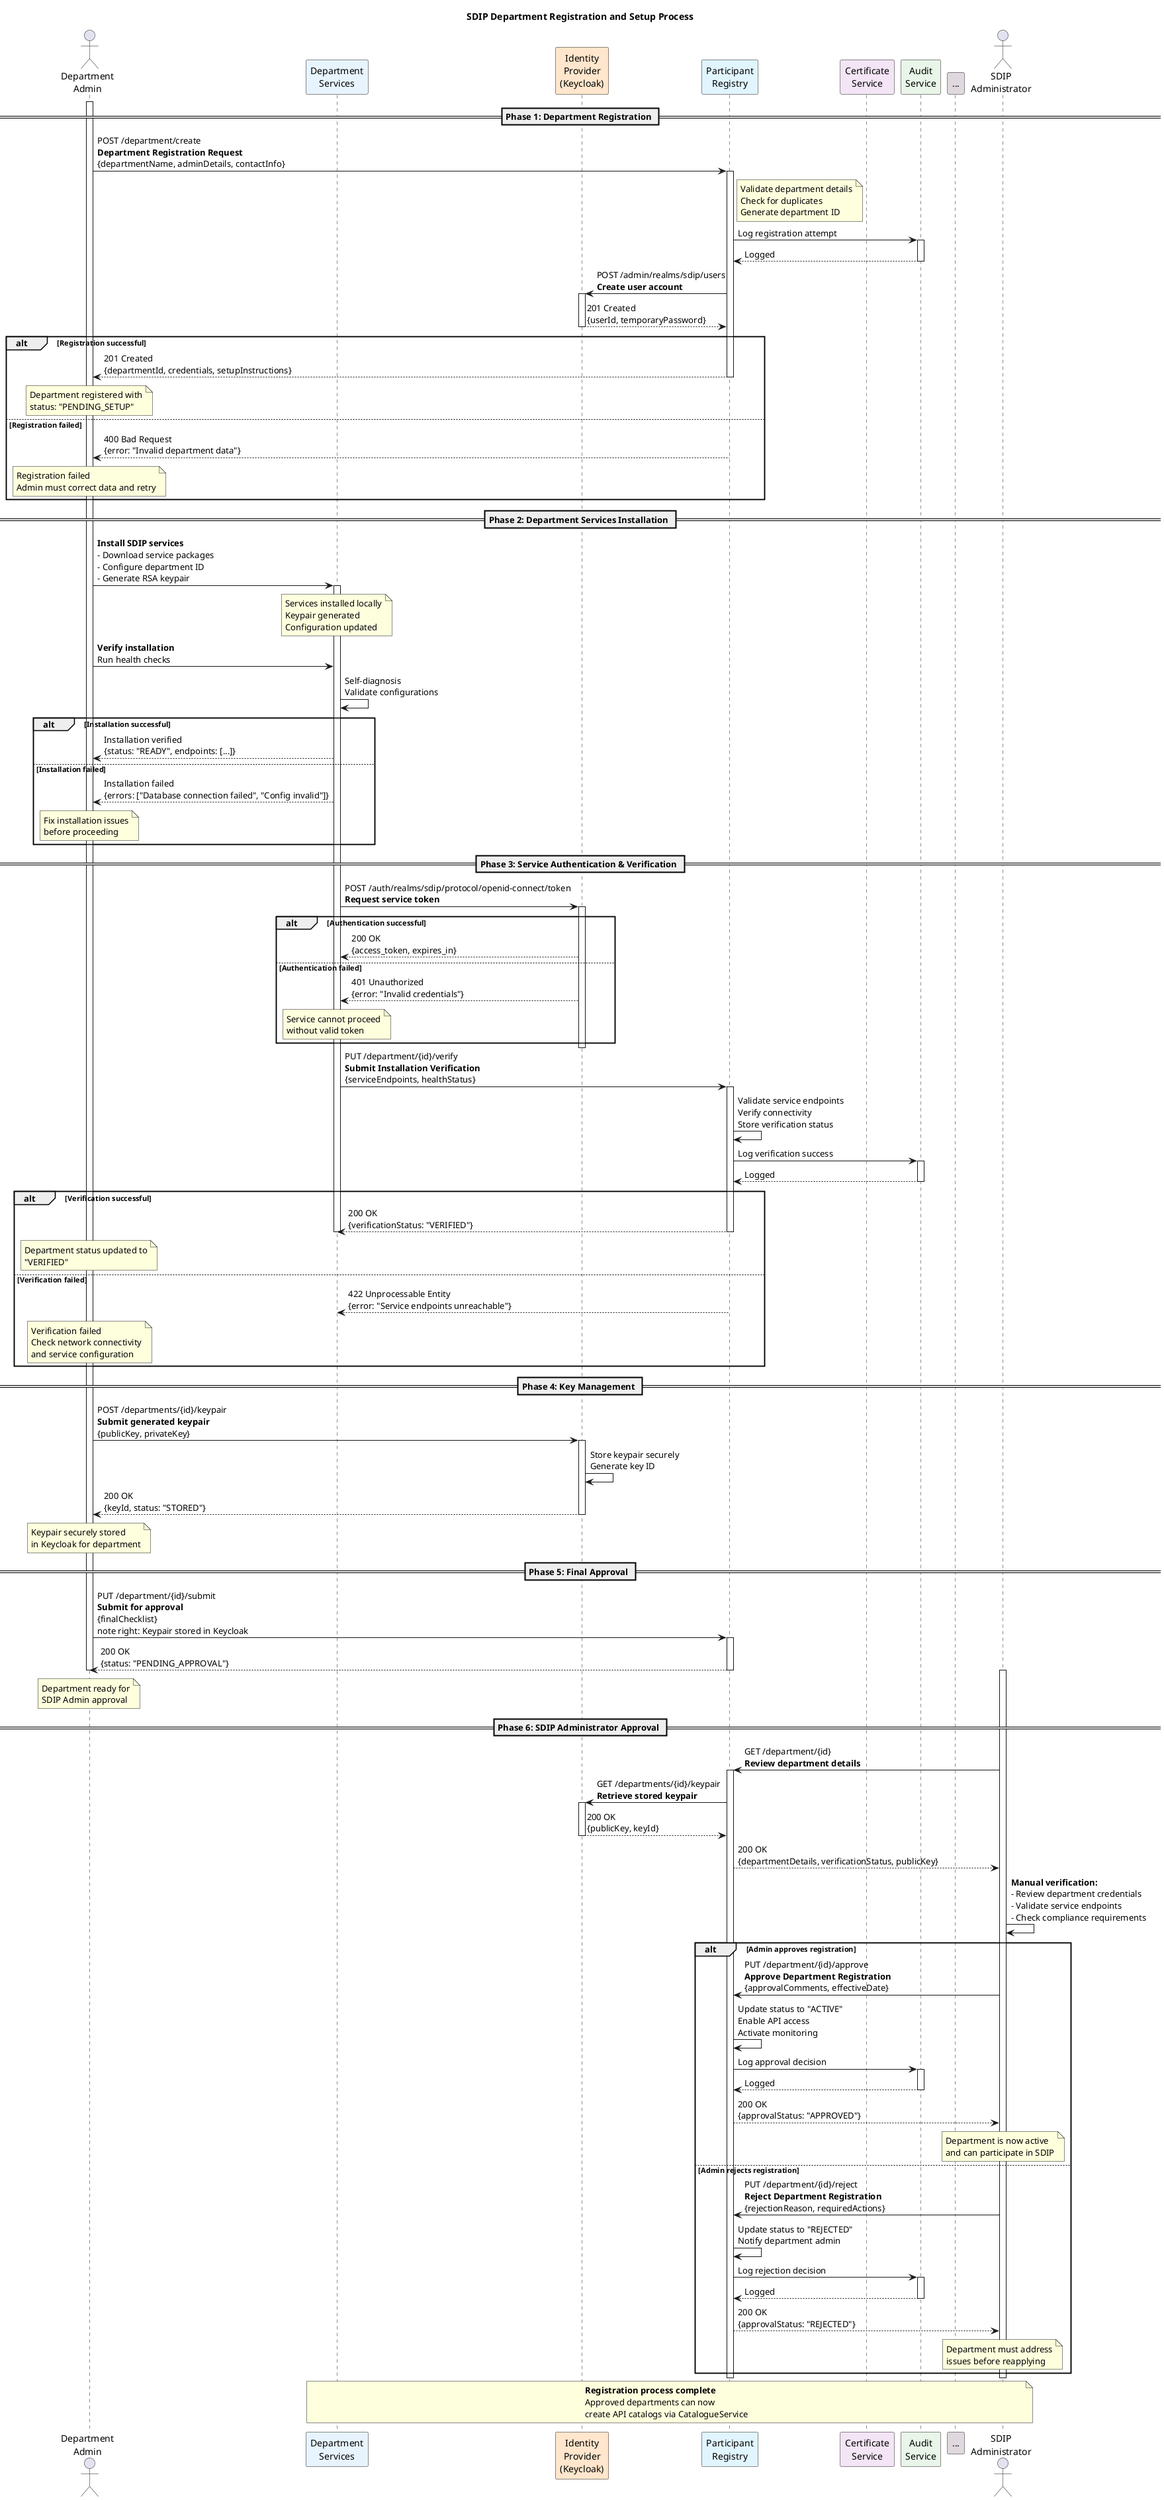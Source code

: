 @startuml
title SDIP Department Registration and Setup Process

actor Dept1Admin as "Department\nAdmin" order 1
participant ld1Dept as "Department\nServices" order 2 #E8F4FD
participant Keycloak as "Identity\nProvider\n(Keycloak)" order 3 #FFE6CC
participant ParticipantRegistry as "Participant\nRegistry" order 4 #E1F5FE
participant CertificateService as "Certificate\nService" order 5 #F3E5F5
participant AuditService as "Audit\nService" order 6 #E8F5E8
participant otherServices as "..." order 7 #DFd9Df
actor SDIPAdmin as "SDIP\nAdministrator" order 8

!define ACTIVATED_COLOR #FFFFCC

== Phase 1: Department Registration ==

activate Dept1Admin
Dept1Admin -> ParticipantRegistry: POST /department/create\n**Department Registration Request**\n{departmentName, adminDetails, contactInfo}
activate ParticipantRegistry
note right of ParticipantRegistry: Validate department details\nCheck for duplicates\nGenerate department ID
ParticipantRegistry -> AuditService: Log registration attempt
activate AuditService
AuditService --> ParticipantRegistry: Logged
deactivate AuditService

ParticipantRegistry -> Keycloak: POST /admin/realms/sdip/users\n**Create user account**
activate Keycloak
Keycloak --> ParticipantRegistry: 201 Created\n{userId, temporaryPassword}
deactivate Keycloak

alt Registration successful
    ParticipantRegistry --> Dept1Admin: 201 Created\n{departmentId, credentials, setupInstructions}
    deactivate ParticipantRegistry
    note over Dept1Admin: Department registered with\nstatus: "PENDING_SETUP"
else Registration failed
    ParticipantRegistry --> Dept1Admin: 400 Bad Request\n{error: "Invalid department data"}
    deactivate ParticipantRegistry
    note over Dept1Admin: Registration failed\nAdmin must correct data and retry
end

== Phase 2: Department Services Installation ==

Dept1Admin -> ld1Dept: **Install SDIP services**\n- Download service packages\n- Configure department ID\n- Generate RSA keypair
activate ld1Dept
note over ld1Dept: Services installed locally\nKeypair generated\nConfiguration updated

Dept1Admin -> ld1Dept: **Verify installation**\nRun health checks
ld1Dept -> ld1Dept: Self-diagnosis\nValidate configurations

alt Installation successful
    ld1Dept --> Dept1Admin: Installation verified\n{status: "READY", endpoints: [...]}
else Installation failed
    ld1Dept --> Dept1Admin: Installation failed\n{errors: ["Database connection failed", "Config invalid"]}
    note over Dept1Admin: Fix installation issues\nbefore proceeding
end

== Phase 3: Service Authentication & Verification ==

ld1Dept -> Keycloak: POST /auth/realms/sdip/protocol/openid-connect/token\n**Request service token**
activate Keycloak

alt Authentication successful
    Keycloak --> ld1Dept: 200 OK\n{access_token, expires_in}
else Authentication failed
    Keycloak --> ld1Dept: 401 Unauthorized\n{error: "Invalid credentials"}
    note over ld1Dept: Service cannot proceed\nwithout valid token
end
deactivate Keycloak

ld1Dept -> ParticipantRegistry: PUT /department/{id}/verify\n**Submit Installation Verification**\n{serviceEndpoints, healthStatus}
activate ParticipantRegistry
ParticipantRegistry -> ParticipantRegistry: Validate service endpoints\nVerify connectivity\nStore verification status

ParticipantRegistry -> AuditService: Log verification success
activate AuditService
AuditService --> ParticipantRegistry: Logged
deactivate AuditService

alt Verification successful
    ParticipantRegistry --> ld1Dept: 200 OK\n{verificationStatus: "VERIFIED"}
    deactivate ParticipantRegistry
    deactivate ld1Dept
    note over Dept1Admin: Department status updated to\n"VERIFIED"
else Verification failed
    ParticipantRegistry --> ld1Dept: 422 Unprocessable Entity\n{error: "Service endpoints unreachable"}
    deactivate ParticipantRegistry
    deactivate ld1Dept
    note over Dept1Admin: Verification failed\nCheck network connectivity\nand service configuration
end

== Phase 4: Key Management ==

Dept1Admin -> Keycloak: POST /departments/{id}/keypair\n**Submit generated keypair**\n{publicKey, privateKey}
activate Keycloak
Keycloak -> Keycloak: Store keypair securely\nGenerate key ID
Keycloak --> Dept1Admin: 200 OK\n{keyId, status: "STORED"}
deactivate Keycloak
note over Dept1Admin: Keypair securely stored\nin Keycloak for department

== Phase 5: Final Approval ==

Dept1Admin -> ParticipantRegistry: PUT /department/{id}/submit\n**Submit for approval**\n{finalChecklist}\nnote right: Keypair stored in Keycloak
activate ParticipantRegistry
ParticipantRegistry --> Dept1Admin: 200 OK\n{status: "PENDING_APPROVAL"}
deactivate ParticipantRegistry
deactivate Dept1Admin
note over Dept1Admin: Department ready for\nSDIP Admin approval

== Phase 6: SDIP Administrator Approval ==

activate SDIPAdmin
SDIPAdmin -> ParticipantRegistry: GET /department/{id}\n**Review department details**
activate ParticipantRegistry
ParticipantRegistry -> Keycloak: GET /departments/{id}/keypair\n**Retrieve stored keypair**
activate Keycloak
Keycloak --> ParticipantRegistry: 200 OK\n{publicKey, keyId}
deactivate Keycloak
ParticipantRegistry --> SDIPAdmin: 200 OK\n{departmentDetails, verificationStatus, publicKey}

SDIPAdmin -> SDIPAdmin: **Manual verification:**\n- Review department credentials\n- Validate service endpoints\n- Check compliance requirements

alt Admin approves registration
    SDIPAdmin -> ParticipantRegistry: PUT /department/{id}/approve\n**Approve Department Registration**\n{approvalComments, effectiveDate}
    ParticipantRegistry -> ParticipantRegistry: Update status to "ACTIVE"\nEnable API access\nActivate monitoring
    
    ParticipantRegistry -> AuditService: Log approval decision
    activate AuditService
    AuditService --> ParticipantRegistry: Logged
    deactivate AuditService
    
    ParticipantRegistry --> SDIPAdmin: 200 OK\n{approvalStatus: "APPROVED"}
    note over SDIPAdmin: Department is now active\nand can participate in SDIP
else Admin rejects registration
    SDIPAdmin -> ParticipantRegistry: PUT /department/{id}/reject\n**Reject Department Registration**\n{rejectionReason, requiredActions}
    ParticipantRegistry -> ParticipantRegistry: Update status to "REJECTED"\nNotify department admin
    
    ParticipantRegistry -> AuditService: Log rejection decision
    activate AuditService
    AuditService --> ParticipantRegistry: Logged
    deactivate AuditService
    
    ParticipantRegistry --> SDIPAdmin: 200 OK\n{approvalStatus: "REJECTED"}
    note over SDIPAdmin: Department must address\nissues before reapplying
end
deactivate ParticipantRegistry
deactivate SDIPAdmin

note over ld1Dept, SDIPAdmin: **Registration process complete**\nApproved departments can now\ncreate API catalogs via CatalogueService

@enduml
